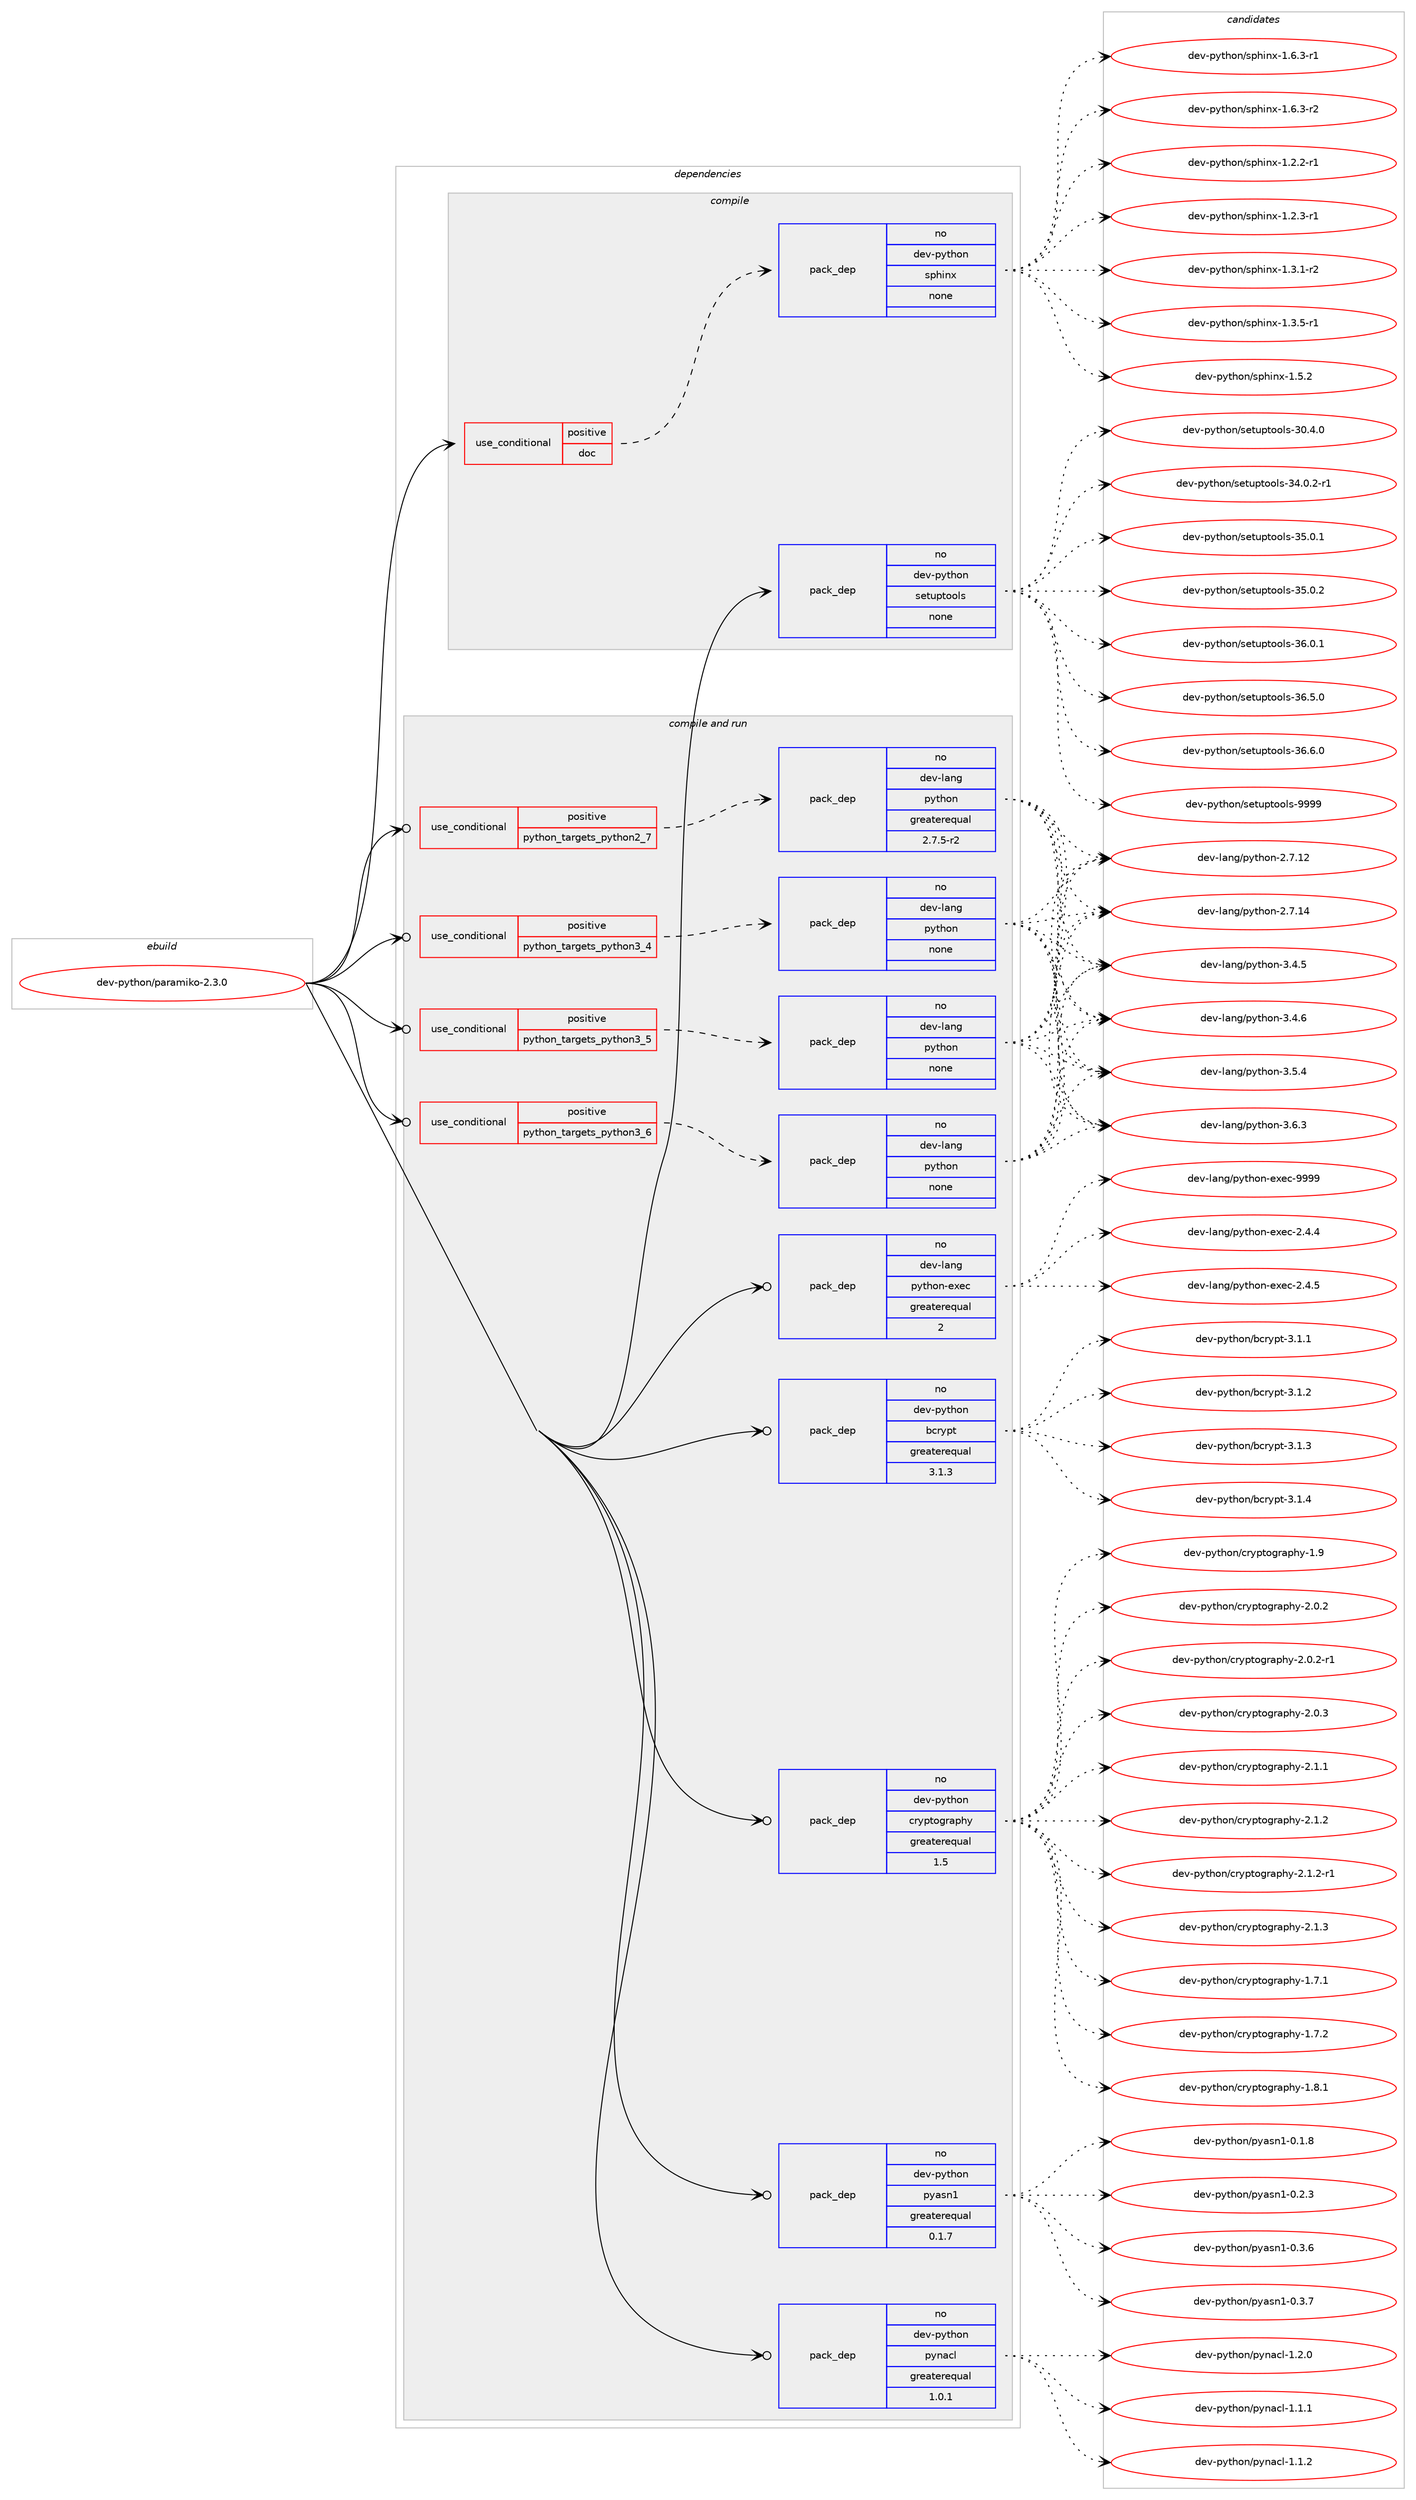 digraph prolog {

# *************
# Graph options
# *************

newrank=true;
concentrate=true;
compound=true;
graph [rankdir=LR,fontname=Helvetica,fontsize=10,ranksep=1.5];#, ranksep=2.5, nodesep=0.2];
edge  [arrowhead=vee];
node  [fontname=Helvetica,fontsize=10];

# **********
# The ebuild
# **********

subgraph cluster_leftcol {
color=gray;
rank=same;
label=<<i>ebuild</i>>;
id [label="dev-python/paramiko-2.3.0", color=red, width=4, href="../dev-python/paramiko-2.3.0.svg"];
}

# ****************
# The dependencies
# ****************

subgraph cluster_midcol {
color=gray;
label=<<i>dependencies</i>>;
subgraph cluster_compile {
fillcolor="#eeeeee";
style=filled;
label=<<i>compile</i>>;
subgraph cond36942 {
dependency172226 [label=<<TABLE BORDER="0" CELLBORDER="1" CELLSPACING="0" CELLPADDING="4"><TR><TD ROWSPAN="3" CELLPADDING="10">use_conditional</TD></TR><TR><TD>positive</TD></TR><TR><TD>doc</TD></TR></TABLE>>, shape=none, color=red];
subgraph pack131377 {
dependency172227 [label=<<TABLE BORDER="0" CELLBORDER="1" CELLSPACING="0" CELLPADDING="4" WIDTH="220"><TR><TD ROWSPAN="6" CELLPADDING="30">pack_dep</TD></TR><TR><TD WIDTH="110">no</TD></TR><TR><TD>dev-python</TD></TR><TR><TD>sphinx</TD></TR><TR><TD>none</TD></TR><TR><TD></TD></TR></TABLE>>, shape=none, color=blue];
}
dependency172226:e -> dependency172227:w [weight=20,style="dashed",arrowhead="vee"];
}
id:e -> dependency172226:w [weight=20,style="solid",arrowhead="vee"];
subgraph pack131378 {
dependency172228 [label=<<TABLE BORDER="0" CELLBORDER="1" CELLSPACING="0" CELLPADDING="4" WIDTH="220"><TR><TD ROWSPAN="6" CELLPADDING="30">pack_dep</TD></TR><TR><TD WIDTH="110">no</TD></TR><TR><TD>dev-python</TD></TR><TR><TD>setuptools</TD></TR><TR><TD>none</TD></TR><TR><TD></TD></TR></TABLE>>, shape=none, color=blue];
}
id:e -> dependency172228:w [weight=20,style="solid",arrowhead="vee"];
}
subgraph cluster_compileandrun {
fillcolor="#eeeeee";
style=filled;
label=<<i>compile and run</i>>;
subgraph cond36943 {
dependency172229 [label=<<TABLE BORDER="0" CELLBORDER="1" CELLSPACING="0" CELLPADDING="4"><TR><TD ROWSPAN="3" CELLPADDING="10">use_conditional</TD></TR><TR><TD>positive</TD></TR><TR><TD>python_targets_python2_7</TD></TR></TABLE>>, shape=none, color=red];
subgraph pack131379 {
dependency172230 [label=<<TABLE BORDER="0" CELLBORDER="1" CELLSPACING="0" CELLPADDING="4" WIDTH="220"><TR><TD ROWSPAN="6" CELLPADDING="30">pack_dep</TD></TR><TR><TD WIDTH="110">no</TD></TR><TR><TD>dev-lang</TD></TR><TR><TD>python</TD></TR><TR><TD>greaterequal</TD></TR><TR><TD>2.7.5-r2</TD></TR></TABLE>>, shape=none, color=blue];
}
dependency172229:e -> dependency172230:w [weight=20,style="dashed",arrowhead="vee"];
}
id:e -> dependency172229:w [weight=20,style="solid",arrowhead="odotvee"];
subgraph cond36944 {
dependency172231 [label=<<TABLE BORDER="0" CELLBORDER="1" CELLSPACING="0" CELLPADDING="4"><TR><TD ROWSPAN="3" CELLPADDING="10">use_conditional</TD></TR><TR><TD>positive</TD></TR><TR><TD>python_targets_python3_4</TD></TR></TABLE>>, shape=none, color=red];
subgraph pack131380 {
dependency172232 [label=<<TABLE BORDER="0" CELLBORDER="1" CELLSPACING="0" CELLPADDING="4" WIDTH="220"><TR><TD ROWSPAN="6" CELLPADDING="30">pack_dep</TD></TR><TR><TD WIDTH="110">no</TD></TR><TR><TD>dev-lang</TD></TR><TR><TD>python</TD></TR><TR><TD>none</TD></TR><TR><TD></TD></TR></TABLE>>, shape=none, color=blue];
}
dependency172231:e -> dependency172232:w [weight=20,style="dashed",arrowhead="vee"];
}
id:e -> dependency172231:w [weight=20,style="solid",arrowhead="odotvee"];
subgraph cond36945 {
dependency172233 [label=<<TABLE BORDER="0" CELLBORDER="1" CELLSPACING="0" CELLPADDING="4"><TR><TD ROWSPAN="3" CELLPADDING="10">use_conditional</TD></TR><TR><TD>positive</TD></TR><TR><TD>python_targets_python3_5</TD></TR></TABLE>>, shape=none, color=red];
subgraph pack131381 {
dependency172234 [label=<<TABLE BORDER="0" CELLBORDER="1" CELLSPACING="0" CELLPADDING="4" WIDTH="220"><TR><TD ROWSPAN="6" CELLPADDING="30">pack_dep</TD></TR><TR><TD WIDTH="110">no</TD></TR><TR><TD>dev-lang</TD></TR><TR><TD>python</TD></TR><TR><TD>none</TD></TR><TR><TD></TD></TR></TABLE>>, shape=none, color=blue];
}
dependency172233:e -> dependency172234:w [weight=20,style="dashed",arrowhead="vee"];
}
id:e -> dependency172233:w [weight=20,style="solid",arrowhead="odotvee"];
subgraph cond36946 {
dependency172235 [label=<<TABLE BORDER="0" CELLBORDER="1" CELLSPACING="0" CELLPADDING="4"><TR><TD ROWSPAN="3" CELLPADDING="10">use_conditional</TD></TR><TR><TD>positive</TD></TR><TR><TD>python_targets_python3_6</TD></TR></TABLE>>, shape=none, color=red];
subgraph pack131382 {
dependency172236 [label=<<TABLE BORDER="0" CELLBORDER="1" CELLSPACING="0" CELLPADDING="4" WIDTH="220"><TR><TD ROWSPAN="6" CELLPADDING="30">pack_dep</TD></TR><TR><TD WIDTH="110">no</TD></TR><TR><TD>dev-lang</TD></TR><TR><TD>python</TD></TR><TR><TD>none</TD></TR><TR><TD></TD></TR></TABLE>>, shape=none, color=blue];
}
dependency172235:e -> dependency172236:w [weight=20,style="dashed",arrowhead="vee"];
}
id:e -> dependency172235:w [weight=20,style="solid",arrowhead="odotvee"];
subgraph pack131383 {
dependency172237 [label=<<TABLE BORDER="0" CELLBORDER="1" CELLSPACING="0" CELLPADDING="4" WIDTH="220"><TR><TD ROWSPAN="6" CELLPADDING="30">pack_dep</TD></TR><TR><TD WIDTH="110">no</TD></TR><TR><TD>dev-lang</TD></TR><TR><TD>python-exec</TD></TR><TR><TD>greaterequal</TD></TR><TR><TD>2</TD></TR></TABLE>>, shape=none, color=blue];
}
id:e -> dependency172237:w [weight=20,style="solid",arrowhead="odotvee"];
subgraph pack131384 {
dependency172238 [label=<<TABLE BORDER="0" CELLBORDER="1" CELLSPACING="0" CELLPADDING="4" WIDTH="220"><TR><TD ROWSPAN="6" CELLPADDING="30">pack_dep</TD></TR><TR><TD WIDTH="110">no</TD></TR><TR><TD>dev-python</TD></TR><TR><TD>bcrypt</TD></TR><TR><TD>greaterequal</TD></TR><TR><TD>3.1.3</TD></TR></TABLE>>, shape=none, color=blue];
}
id:e -> dependency172238:w [weight=20,style="solid",arrowhead="odotvee"];
subgraph pack131385 {
dependency172239 [label=<<TABLE BORDER="0" CELLBORDER="1" CELLSPACING="0" CELLPADDING="4" WIDTH="220"><TR><TD ROWSPAN="6" CELLPADDING="30">pack_dep</TD></TR><TR><TD WIDTH="110">no</TD></TR><TR><TD>dev-python</TD></TR><TR><TD>cryptography</TD></TR><TR><TD>greaterequal</TD></TR><TR><TD>1.5</TD></TR></TABLE>>, shape=none, color=blue];
}
id:e -> dependency172239:w [weight=20,style="solid",arrowhead="odotvee"];
subgraph pack131386 {
dependency172240 [label=<<TABLE BORDER="0" CELLBORDER="1" CELLSPACING="0" CELLPADDING="4" WIDTH="220"><TR><TD ROWSPAN="6" CELLPADDING="30">pack_dep</TD></TR><TR><TD WIDTH="110">no</TD></TR><TR><TD>dev-python</TD></TR><TR><TD>pyasn1</TD></TR><TR><TD>greaterequal</TD></TR><TR><TD>0.1.7</TD></TR></TABLE>>, shape=none, color=blue];
}
id:e -> dependency172240:w [weight=20,style="solid",arrowhead="odotvee"];
subgraph pack131387 {
dependency172241 [label=<<TABLE BORDER="0" CELLBORDER="1" CELLSPACING="0" CELLPADDING="4" WIDTH="220"><TR><TD ROWSPAN="6" CELLPADDING="30">pack_dep</TD></TR><TR><TD WIDTH="110">no</TD></TR><TR><TD>dev-python</TD></TR><TR><TD>pynacl</TD></TR><TR><TD>greaterequal</TD></TR><TR><TD>1.0.1</TD></TR></TABLE>>, shape=none, color=blue];
}
id:e -> dependency172241:w [weight=20,style="solid",arrowhead="odotvee"];
}
subgraph cluster_run {
fillcolor="#eeeeee";
style=filled;
label=<<i>run</i>>;
}
}

# **************
# The candidates
# **************

subgraph cluster_choices {
rank=same;
color=gray;
label=<<i>candidates</i>>;

subgraph choice131377 {
color=black;
nodesep=1;
choice10010111845112121116104111110471151121041051101204549465046504511449 [label="dev-python/sphinx-1.2.2-r1", color=red, width=4,href="../dev-python/sphinx-1.2.2-r1.svg"];
choice10010111845112121116104111110471151121041051101204549465046514511449 [label="dev-python/sphinx-1.2.3-r1", color=red, width=4,href="../dev-python/sphinx-1.2.3-r1.svg"];
choice10010111845112121116104111110471151121041051101204549465146494511450 [label="dev-python/sphinx-1.3.1-r2", color=red, width=4,href="../dev-python/sphinx-1.3.1-r2.svg"];
choice10010111845112121116104111110471151121041051101204549465146534511449 [label="dev-python/sphinx-1.3.5-r1", color=red, width=4,href="../dev-python/sphinx-1.3.5-r1.svg"];
choice1001011184511212111610411111047115112104105110120454946534650 [label="dev-python/sphinx-1.5.2", color=red, width=4,href="../dev-python/sphinx-1.5.2.svg"];
choice10010111845112121116104111110471151121041051101204549465446514511449 [label="dev-python/sphinx-1.6.3-r1", color=red, width=4,href="../dev-python/sphinx-1.6.3-r1.svg"];
choice10010111845112121116104111110471151121041051101204549465446514511450 [label="dev-python/sphinx-1.6.3-r2", color=red, width=4,href="../dev-python/sphinx-1.6.3-r2.svg"];
dependency172227:e -> choice10010111845112121116104111110471151121041051101204549465046504511449:w [style=dotted,weight="100"];
dependency172227:e -> choice10010111845112121116104111110471151121041051101204549465046514511449:w [style=dotted,weight="100"];
dependency172227:e -> choice10010111845112121116104111110471151121041051101204549465146494511450:w [style=dotted,weight="100"];
dependency172227:e -> choice10010111845112121116104111110471151121041051101204549465146534511449:w [style=dotted,weight="100"];
dependency172227:e -> choice1001011184511212111610411111047115112104105110120454946534650:w [style=dotted,weight="100"];
dependency172227:e -> choice10010111845112121116104111110471151121041051101204549465446514511449:w [style=dotted,weight="100"];
dependency172227:e -> choice10010111845112121116104111110471151121041051101204549465446514511450:w [style=dotted,weight="100"];
}
subgraph choice131378 {
color=black;
nodesep=1;
choice100101118451121211161041111104711510111611711211611111110811545514846524648 [label="dev-python/setuptools-30.4.0", color=red, width=4,href="../dev-python/setuptools-30.4.0.svg"];
choice1001011184511212111610411111047115101116117112116111111108115455152464846504511449 [label="dev-python/setuptools-34.0.2-r1", color=red, width=4,href="../dev-python/setuptools-34.0.2-r1.svg"];
choice100101118451121211161041111104711510111611711211611111110811545515346484649 [label="dev-python/setuptools-35.0.1", color=red, width=4,href="../dev-python/setuptools-35.0.1.svg"];
choice100101118451121211161041111104711510111611711211611111110811545515346484650 [label="dev-python/setuptools-35.0.2", color=red, width=4,href="../dev-python/setuptools-35.0.2.svg"];
choice100101118451121211161041111104711510111611711211611111110811545515446484649 [label="dev-python/setuptools-36.0.1", color=red, width=4,href="../dev-python/setuptools-36.0.1.svg"];
choice100101118451121211161041111104711510111611711211611111110811545515446534648 [label="dev-python/setuptools-36.5.0", color=red, width=4,href="../dev-python/setuptools-36.5.0.svg"];
choice100101118451121211161041111104711510111611711211611111110811545515446544648 [label="dev-python/setuptools-36.6.0", color=red, width=4,href="../dev-python/setuptools-36.6.0.svg"];
choice10010111845112121116104111110471151011161171121161111111081154557575757 [label="dev-python/setuptools-9999", color=red, width=4,href="../dev-python/setuptools-9999.svg"];
dependency172228:e -> choice100101118451121211161041111104711510111611711211611111110811545514846524648:w [style=dotted,weight="100"];
dependency172228:e -> choice1001011184511212111610411111047115101116117112116111111108115455152464846504511449:w [style=dotted,weight="100"];
dependency172228:e -> choice100101118451121211161041111104711510111611711211611111110811545515346484649:w [style=dotted,weight="100"];
dependency172228:e -> choice100101118451121211161041111104711510111611711211611111110811545515346484650:w [style=dotted,weight="100"];
dependency172228:e -> choice100101118451121211161041111104711510111611711211611111110811545515446484649:w [style=dotted,weight="100"];
dependency172228:e -> choice100101118451121211161041111104711510111611711211611111110811545515446534648:w [style=dotted,weight="100"];
dependency172228:e -> choice100101118451121211161041111104711510111611711211611111110811545515446544648:w [style=dotted,weight="100"];
dependency172228:e -> choice10010111845112121116104111110471151011161171121161111111081154557575757:w [style=dotted,weight="100"];
}
subgraph choice131379 {
color=black;
nodesep=1;
choice10010111845108971101034711212111610411111045504655464950 [label="dev-lang/python-2.7.12", color=red, width=4,href="../dev-lang/python-2.7.12.svg"];
choice10010111845108971101034711212111610411111045504655464952 [label="dev-lang/python-2.7.14", color=red, width=4,href="../dev-lang/python-2.7.14.svg"];
choice100101118451089711010347112121116104111110455146524653 [label="dev-lang/python-3.4.5", color=red, width=4,href="../dev-lang/python-3.4.5.svg"];
choice100101118451089711010347112121116104111110455146524654 [label="dev-lang/python-3.4.6", color=red, width=4,href="../dev-lang/python-3.4.6.svg"];
choice100101118451089711010347112121116104111110455146534652 [label="dev-lang/python-3.5.4", color=red, width=4,href="../dev-lang/python-3.5.4.svg"];
choice100101118451089711010347112121116104111110455146544651 [label="dev-lang/python-3.6.3", color=red, width=4,href="../dev-lang/python-3.6.3.svg"];
dependency172230:e -> choice10010111845108971101034711212111610411111045504655464950:w [style=dotted,weight="100"];
dependency172230:e -> choice10010111845108971101034711212111610411111045504655464952:w [style=dotted,weight="100"];
dependency172230:e -> choice100101118451089711010347112121116104111110455146524653:w [style=dotted,weight="100"];
dependency172230:e -> choice100101118451089711010347112121116104111110455146524654:w [style=dotted,weight="100"];
dependency172230:e -> choice100101118451089711010347112121116104111110455146534652:w [style=dotted,weight="100"];
dependency172230:e -> choice100101118451089711010347112121116104111110455146544651:w [style=dotted,weight="100"];
}
subgraph choice131380 {
color=black;
nodesep=1;
choice10010111845108971101034711212111610411111045504655464950 [label="dev-lang/python-2.7.12", color=red, width=4,href="../dev-lang/python-2.7.12.svg"];
choice10010111845108971101034711212111610411111045504655464952 [label="dev-lang/python-2.7.14", color=red, width=4,href="../dev-lang/python-2.7.14.svg"];
choice100101118451089711010347112121116104111110455146524653 [label="dev-lang/python-3.4.5", color=red, width=4,href="../dev-lang/python-3.4.5.svg"];
choice100101118451089711010347112121116104111110455146524654 [label="dev-lang/python-3.4.6", color=red, width=4,href="../dev-lang/python-3.4.6.svg"];
choice100101118451089711010347112121116104111110455146534652 [label="dev-lang/python-3.5.4", color=red, width=4,href="../dev-lang/python-3.5.4.svg"];
choice100101118451089711010347112121116104111110455146544651 [label="dev-lang/python-3.6.3", color=red, width=4,href="../dev-lang/python-3.6.3.svg"];
dependency172232:e -> choice10010111845108971101034711212111610411111045504655464950:w [style=dotted,weight="100"];
dependency172232:e -> choice10010111845108971101034711212111610411111045504655464952:w [style=dotted,weight="100"];
dependency172232:e -> choice100101118451089711010347112121116104111110455146524653:w [style=dotted,weight="100"];
dependency172232:e -> choice100101118451089711010347112121116104111110455146524654:w [style=dotted,weight="100"];
dependency172232:e -> choice100101118451089711010347112121116104111110455146534652:w [style=dotted,weight="100"];
dependency172232:e -> choice100101118451089711010347112121116104111110455146544651:w [style=dotted,weight="100"];
}
subgraph choice131381 {
color=black;
nodesep=1;
choice10010111845108971101034711212111610411111045504655464950 [label="dev-lang/python-2.7.12", color=red, width=4,href="../dev-lang/python-2.7.12.svg"];
choice10010111845108971101034711212111610411111045504655464952 [label="dev-lang/python-2.7.14", color=red, width=4,href="../dev-lang/python-2.7.14.svg"];
choice100101118451089711010347112121116104111110455146524653 [label="dev-lang/python-3.4.5", color=red, width=4,href="../dev-lang/python-3.4.5.svg"];
choice100101118451089711010347112121116104111110455146524654 [label="dev-lang/python-3.4.6", color=red, width=4,href="../dev-lang/python-3.4.6.svg"];
choice100101118451089711010347112121116104111110455146534652 [label="dev-lang/python-3.5.4", color=red, width=4,href="../dev-lang/python-3.5.4.svg"];
choice100101118451089711010347112121116104111110455146544651 [label="dev-lang/python-3.6.3", color=red, width=4,href="../dev-lang/python-3.6.3.svg"];
dependency172234:e -> choice10010111845108971101034711212111610411111045504655464950:w [style=dotted,weight="100"];
dependency172234:e -> choice10010111845108971101034711212111610411111045504655464952:w [style=dotted,weight="100"];
dependency172234:e -> choice100101118451089711010347112121116104111110455146524653:w [style=dotted,weight="100"];
dependency172234:e -> choice100101118451089711010347112121116104111110455146524654:w [style=dotted,weight="100"];
dependency172234:e -> choice100101118451089711010347112121116104111110455146534652:w [style=dotted,weight="100"];
dependency172234:e -> choice100101118451089711010347112121116104111110455146544651:w [style=dotted,weight="100"];
}
subgraph choice131382 {
color=black;
nodesep=1;
choice10010111845108971101034711212111610411111045504655464950 [label="dev-lang/python-2.7.12", color=red, width=4,href="../dev-lang/python-2.7.12.svg"];
choice10010111845108971101034711212111610411111045504655464952 [label="dev-lang/python-2.7.14", color=red, width=4,href="../dev-lang/python-2.7.14.svg"];
choice100101118451089711010347112121116104111110455146524653 [label="dev-lang/python-3.4.5", color=red, width=4,href="../dev-lang/python-3.4.5.svg"];
choice100101118451089711010347112121116104111110455146524654 [label="dev-lang/python-3.4.6", color=red, width=4,href="../dev-lang/python-3.4.6.svg"];
choice100101118451089711010347112121116104111110455146534652 [label="dev-lang/python-3.5.4", color=red, width=4,href="../dev-lang/python-3.5.4.svg"];
choice100101118451089711010347112121116104111110455146544651 [label="dev-lang/python-3.6.3", color=red, width=4,href="../dev-lang/python-3.6.3.svg"];
dependency172236:e -> choice10010111845108971101034711212111610411111045504655464950:w [style=dotted,weight="100"];
dependency172236:e -> choice10010111845108971101034711212111610411111045504655464952:w [style=dotted,weight="100"];
dependency172236:e -> choice100101118451089711010347112121116104111110455146524653:w [style=dotted,weight="100"];
dependency172236:e -> choice100101118451089711010347112121116104111110455146524654:w [style=dotted,weight="100"];
dependency172236:e -> choice100101118451089711010347112121116104111110455146534652:w [style=dotted,weight="100"];
dependency172236:e -> choice100101118451089711010347112121116104111110455146544651:w [style=dotted,weight="100"];
}
subgraph choice131383 {
color=black;
nodesep=1;
choice1001011184510897110103471121211161041111104510112010199455046524652 [label="dev-lang/python-exec-2.4.4", color=red, width=4,href="../dev-lang/python-exec-2.4.4.svg"];
choice1001011184510897110103471121211161041111104510112010199455046524653 [label="dev-lang/python-exec-2.4.5", color=red, width=4,href="../dev-lang/python-exec-2.4.5.svg"];
choice10010111845108971101034711212111610411111045101120101994557575757 [label="dev-lang/python-exec-9999", color=red, width=4,href="../dev-lang/python-exec-9999.svg"];
dependency172237:e -> choice1001011184510897110103471121211161041111104510112010199455046524652:w [style=dotted,weight="100"];
dependency172237:e -> choice1001011184510897110103471121211161041111104510112010199455046524653:w [style=dotted,weight="100"];
dependency172237:e -> choice10010111845108971101034711212111610411111045101120101994557575757:w [style=dotted,weight="100"];
}
subgraph choice131384 {
color=black;
nodesep=1;
choice10010111845112121116104111110479899114121112116455146494649 [label="dev-python/bcrypt-3.1.1", color=red, width=4,href="../dev-python/bcrypt-3.1.1.svg"];
choice10010111845112121116104111110479899114121112116455146494650 [label="dev-python/bcrypt-3.1.2", color=red, width=4,href="../dev-python/bcrypt-3.1.2.svg"];
choice10010111845112121116104111110479899114121112116455146494651 [label="dev-python/bcrypt-3.1.3", color=red, width=4,href="../dev-python/bcrypt-3.1.3.svg"];
choice10010111845112121116104111110479899114121112116455146494652 [label="dev-python/bcrypt-3.1.4", color=red, width=4,href="../dev-python/bcrypt-3.1.4.svg"];
dependency172238:e -> choice10010111845112121116104111110479899114121112116455146494649:w [style=dotted,weight="100"];
dependency172238:e -> choice10010111845112121116104111110479899114121112116455146494650:w [style=dotted,weight="100"];
dependency172238:e -> choice10010111845112121116104111110479899114121112116455146494651:w [style=dotted,weight="100"];
dependency172238:e -> choice10010111845112121116104111110479899114121112116455146494652:w [style=dotted,weight="100"];
}
subgraph choice131385 {
color=black;
nodesep=1;
choice10010111845112121116104111110479911412111211611110311497112104121454946554649 [label="dev-python/cryptography-1.7.1", color=red, width=4,href="../dev-python/cryptography-1.7.1.svg"];
choice10010111845112121116104111110479911412111211611110311497112104121454946554650 [label="dev-python/cryptography-1.7.2", color=red, width=4,href="../dev-python/cryptography-1.7.2.svg"];
choice10010111845112121116104111110479911412111211611110311497112104121454946564649 [label="dev-python/cryptography-1.8.1", color=red, width=4,href="../dev-python/cryptography-1.8.1.svg"];
choice1001011184511212111610411111047991141211121161111031149711210412145494657 [label="dev-python/cryptography-1.9", color=red, width=4,href="../dev-python/cryptography-1.9.svg"];
choice10010111845112121116104111110479911412111211611110311497112104121455046484650 [label="dev-python/cryptography-2.0.2", color=red, width=4,href="../dev-python/cryptography-2.0.2.svg"];
choice100101118451121211161041111104799114121112116111103114971121041214550464846504511449 [label="dev-python/cryptography-2.0.2-r1", color=red, width=4,href="../dev-python/cryptography-2.0.2-r1.svg"];
choice10010111845112121116104111110479911412111211611110311497112104121455046484651 [label="dev-python/cryptography-2.0.3", color=red, width=4,href="../dev-python/cryptography-2.0.3.svg"];
choice10010111845112121116104111110479911412111211611110311497112104121455046494649 [label="dev-python/cryptography-2.1.1", color=red, width=4,href="../dev-python/cryptography-2.1.1.svg"];
choice10010111845112121116104111110479911412111211611110311497112104121455046494650 [label="dev-python/cryptography-2.1.2", color=red, width=4,href="../dev-python/cryptography-2.1.2.svg"];
choice100101118451121211161041111104799114121112116111103114971121041214550464946504511449 [label="dev-python/cryptography-2.1.2-r1", color=red, width=4,href="../dev-python/cryptography-2.1.2-r1.svg"];
choice10010111845112121116104111110479911412111211611110311497112104121455046494651 [label="dev-python/cryptography-2.1.3", color=red, width=4,href="../dev-python/cryptography-2.1.3.svg"];
dependency172239:e -> choice10010111845112121116104111110479911412111211611110311497112104121454946554649:w [style=dotted,weight="100"];
dependency172239:e -> choice10010111845112121116104111110479911412111211611110311497112104121454946554650:w [style=dotted,weight="100"];
dependency172239:e -> choice10010111845112121116104111110479911412111211611110311497112104121454946564649:w [style=dotted,weight="100"];
dependency172239:e -> choice1001011184511212111610411111047991141211121161111031149711210412145494657:w [style=dotted,weight="100"];
dependency172239:e -> choice10010111845112121116104111110479911412111211611110311497112104121455046484650:w [style=dotted,weight="100"];
dependency172239:e -> choice100101118451121211161041111104799114121112116111103114971121041214550464846504511449:w [style=dotted,weight="100"];
dependency172239:e -> choice10010111845112121116104111110479911412111211611110311497112104121455046484651:w [style=dotted,weight="100"];
dependency172239:e -> choice10010111845112121116104111110479911412111211611110311497112104121455046494649:w [style=dotted,weight="100"];
dependency172239:e -> choice10010111845112121116104111110479911412111211611110311497112104121455046494650:w [style=dotted,weight="100"];
dependency172239:e -> choice100101118451121211161041111104799114121112116111103114971121041214550464946504511449:w [style=dotted,weight="100"];
dependency172239:e -> choice10010111845112121116104111110479911412111211611110311497112104121455046494651:w [style=dotted,weight="100"];
}
subgraph choice131386 {
color=black;
nodesep=1;
choice10010111845112121116104111110471121219711511049454846494656 [label="dev-python/pyasn1-0.1.8", color=red, width=4,href="../dev-python/pyasn1-0.1.8.svg"];
choice10010111845112121116104111110471121219711511049454846504651 [label="dev-python/pyasn1-0.2.3", color=red, width=4,href="../dev-python/pyasn1-0.2.3.svg"];
choice10010111845112121116104111110471121219711511049454846514654 [label="dev-python/pyasn1-0.3.6", color=red, width=4,href="../dev-python/pyasn1-0.3.6.svg"];
choice10010111845112121116104111110471121219711511049454846514655 [label="dev-python/pyasn1-0.3.7", color=red, width=4,href="../dev-python/pyasn1-0.3.7.svg"];
dependency172240:e -> choice10010111845112121116104111110471121219711511049454846494656:w [style=dotted,weight="100"];
dependency172240:e -> choice10010111845112121116104111110471121219711511049454846504651:w [style=dotted,weight="100"];
dependency172240:e -> choice10010111845112121116104111110471121219711511049454846514654:w [style=dotted,weight="100"];
dependency172240:e -> choice10010111845112121116104111110471121219711511049454846514655:w [style=dotted,weight="100"];
}
subgraph choice131387 {
color=black;
nodesep=1;
choice10010111845112121116104111110471121211109799108454946494649 [label="dev-python/pynacl-1.1.1", color=red, width=4,href="../dev-python/pynacl-1.1.1.svg"];
choice10010111845112121116104111110471121211109799108454946494650 [label="dev-python/pynacl-1.1.2", color=red, width=4,href="../dev-python/pynacl-1.1.2.svg"];
choice10010111845112121116104111110471121211109799108454946504648 [label="dev-python/pynacl-1.2.0", color=red, width=4,href="../dev-python/pynacl-1.2.0.svg"];
dependency172241:e -> choice10010111845112121116104111110471121211109799108454946494649:w [style=dotted,weight="100"];
dependency172241:e -> choice10010111845112121116104111110471121211109799108454946494650:w [style=dotted,weight="100"];
dependency172241:e -> choice10010111845112121116104111110471121211109799108454946504648:w [style=dotted,weight="100"];
}
}

}
